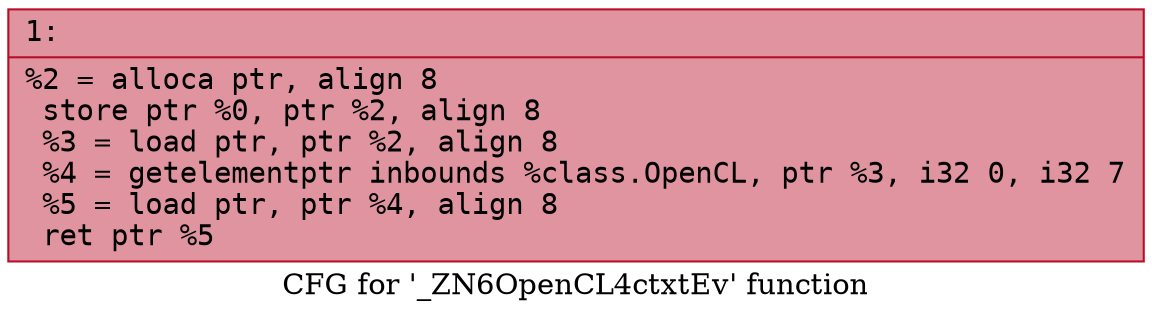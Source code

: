 digraph "CFG for '_ZN6OpenCL4ctxtEv' function" {
	label="CFG for '_ZN6OpenCL4ctxtEv' function";

	Node0x600001380eb0 [shape=record,color="#b70d28ff", style=filled, fillcolor="#b70d2870" fontname="Courier",label="{1:\l|  %2 = alloca ptr, align 8\l  store ptr %0, ptr %2, align 8\l  %3 = load ptr, ptr %2, align 8\l  %4 = getelementptr inbounds %class.OpenCL, ptr %3, i32 0, i32 7\l  %5 = load ptr, ptr %4, align 8\l  ret ptr %5\l}"];
}
